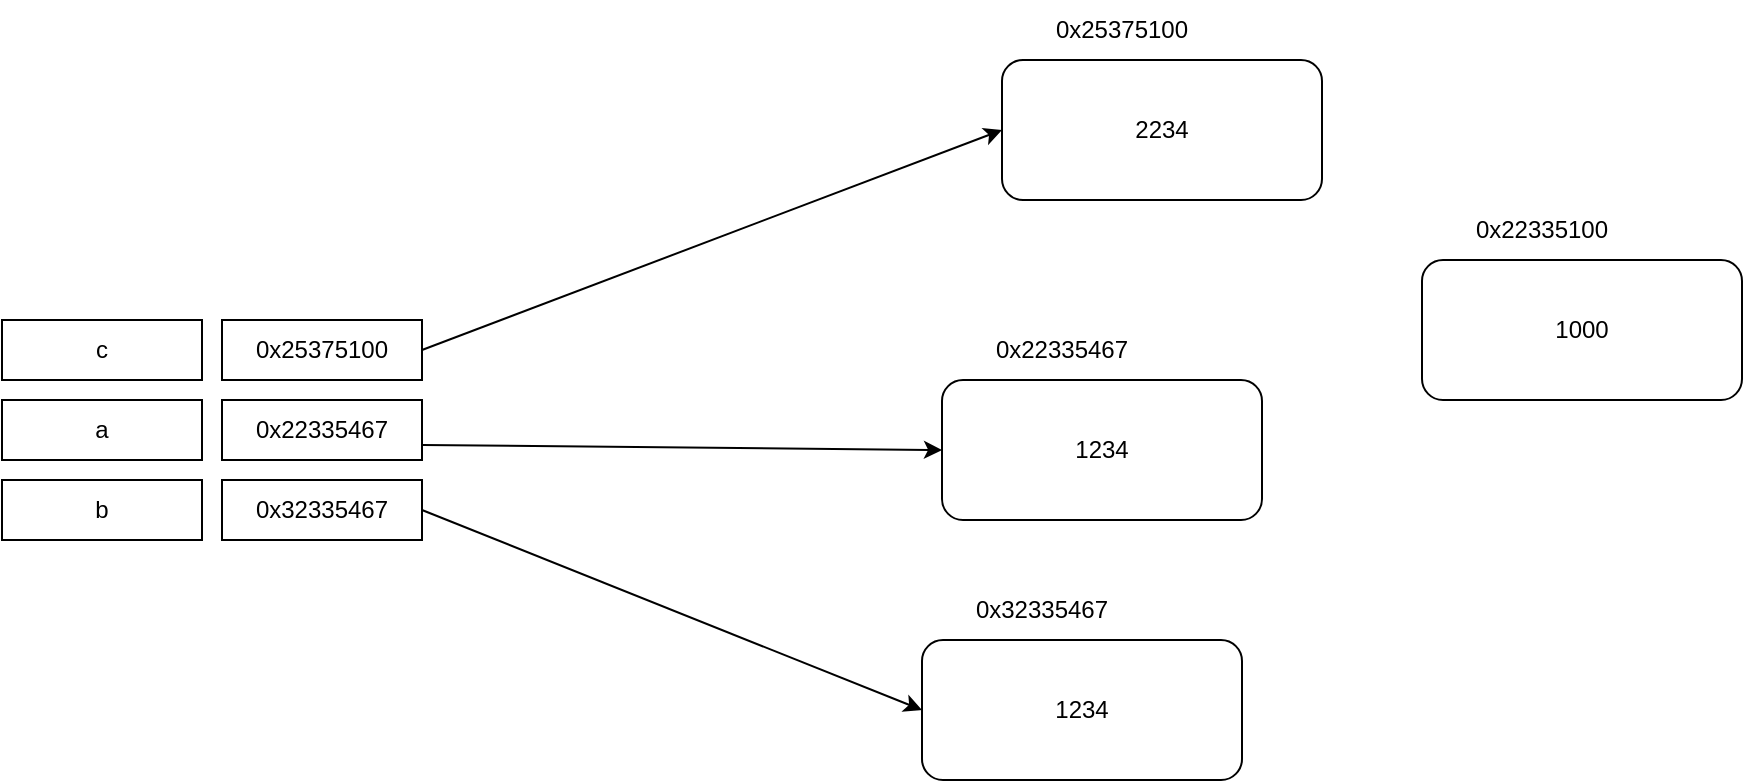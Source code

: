 <mxfile version="24.7.16">
  <diagram name="Page-1" id="USfhUaTbzPlI9kwWeMp2">
    <mxGraphModel dx="1160" dy="1555" grid="1" gridSize="10" guides="1" tooltips="1" connect="1" arrows="1" fold="1" page="1" pageScale="1" pageWidth="850" pageHeight="1100" math="0" shadow="0">
      <root>
        <mxCell id="0" />
        <mxCell id="1" parent="0" />
        <mxCell id="7a5-cRTvwAwfPGt7wtdR-1" value="1234" style="rounded=1;whiteSpace=wrap;html=1;" vertex="1" parent="1">
          <mxGeometry x="500" y="100" width="160" height="70" as="geometry" />
        </mxCell>
        <mxCell id="7a5-cRTvwAwfPGt7wtdR-2" value="0x22335467" style="text;html=1;align=center;verticalAlign=middle;whiteSpace=wrap;rounded=0;" vertex="1" parent="1">
          <mxGeometry x="500" y="70" width="120" height="30" as="geometry" />
        </mxCell>
        <mxCell id="7a5-cRTvwAwfPGt7wtdR-3" value="a" style="rounded=0;whiteSpace=wrap;html=1;" vertex="1" parent="1">
          <mxGeometry x="30" y="110" width="100" height="30" as="geometry" />
        </mxCell>
        <mxCell id="7a5-cRTvwAwfPGt7wtdR-5" style="rounded=0;orthogonalLoop=1;jettySize=auto;html=1;exitX=1;exitY=0.75;exitDx=0;exitDy=0;entryX=0;entryY=0.5;entryDx=0;entryDy=0;" edge="1" parent="1" source="7a5-cRTvwAwfPGt7wtdR-4" target="7a5-cRTvwAwfPGt7wtdR-1">
          <mxGeometry relative="1" as="geometry" />
        </mxCell>
        <mxCell id="7a5-cRTvwAwfPGt7wtdR-4" value="0x22335467" style="rounded=0;whiteSpace=wrap;html=1;" vertex="1" parent="1">
          <mxGeometry x="140" y="110" width="100" height="30" as="geometry" />
        </mxCell>
        <mxCell id="7a5-cRTvwAwfPGt7wtdR-6" value="1234" style="rounded=1;whiteSpace=wrap;html=1;" vertex="1" parent="1">
          <mxGeometry x="490" y="230" width="160" height="70" as="geometry" />
        </mxCell>
        <mxCell id="7a5-cRTvwAwfPGt7wtdR-7" value="0x32335467" style="text;html=1;align=center;verticalAlign=middle;whiteSpace=wrap;rounded=0;" vertex="1" parent="1">
          <mxGeometry x="490" y="200" width="120" height="30" as="geometry" />
        </mxCell>
        <mxCell id="7a5-cRTvwAwfPGt7wtdR-8" value="b" style="rounded=0;whiteSpace=wrap;html=1;" vertex="1" parent="1">
          <mxGeometry x="30" y="150" width="100" height="30" as="geometry" />
        </mxCell>
        <mxCell id="7a5-cRTvwAwfPGt7wtdR-10" style="rounded=0;orthogonalLoop=1;jettySize=auto;html=1;exitX=1;exitY=0.5;exitDx=0;exitDy=0;entryX=0;entryY=0.5;entryDx=0;entryDy=0;" edge="1" parent="1" source="7a5-cRTvwAwfPGt7wtdR-9" target="7a5-cRTvwAwfPGt7wtdR-6">
          <mxGeometry relative="1" as="geometry" />
        </mxCell>
        <mxCell id="7a5-cRTvwAwfPGt7wtdR-9" value="0x32335467" style="rounded=0;whiteSpace=wrap;html=1;" vertex="1" parent="1">
          <mxGeometry x="140" y="150" width="100" height="30" as="geometry" />
        </mxCell>
        <mxCell id="7a5-cRTvwAwfPGt7wtdR-11" value="0x25375100" style="rounded=0;whiteSpace=wrap;html=1;" vertex="1" parent="1">
          <mxGeometry x="140" y="70" width="100" height="30" as="geometry" />
        </mxCell>
        <mxCell id="7a5-cRTvwAwfPGt7wtdR-12" value="c" style="rounded=0;whiteSpace=wrap;html=1;" vertex="1" parent="1">
          <mxGeometry x="30" y="70" width="100" height="30" as="geometry" />
        </mxCell>
        <mxCell id="7a5-cRTvwAwfPGt7wtdR-13" style="rounded=0;orthogonalLoop=1;jettySize=auto;html=1;exitX=1;exitY=0.5;exitDx=0;exitDy=0;entryX=0;entryY=0.5;entryDx=0;entryDy=0;" edge="1" parent="1" source="7a5-cRTvwAwfPGt7wtdR-11" target="7a5-cRTvwAwfPGt7wtdR-16">
          <mxGeometry relative="1" as="geometry" />
        </mxCell>
        <mxCell id="7a5-cRTvwAwfPGt7wtdR-14" value="1000" style="rounded=1;whiteSpace=wrap;html=1;" vertex="1" parent="1">
          <mxGeometry x="740" y="40" width="160" height="70" as="geometry" />
        </mxCell>
        <mxCell id="7a5-cRTvwAwfPGt7wtdR-15" value="0x22335100" style="text;html=1;align=center;verticalAlign=middle;whiteSpace=wrap;rounded=0;" vertex="1" parent="1">
          <mxGeometry x="740" y="10" width="120" height="30" as="geometry" />
        </mxCell>
        <mxCell id="7a5-cRTvwAwfPGt7wtdR-16" value="2234" style="rounded=1;whiteSpace=wrap;html=1;" vertex="1" parent="1">
          <mxGeometry x="530" y="-60" width="160" height="70" as="geometry" />
        </mxCell>
        <mxCell id="7a5-cRTvwAwfPGt7wtdR-17" value="0x25375100" style="text;html=1;align=center;verticalAlign=middle;whiteSpace=wrap;rounded=0;" vertex="1" parent="1">
          <mxGeometry x="530" y="-90" width="120" height="30" as="geometry" />
        </mxCell>
      </root>
    </mxGraphModel>
  </diagram>
</mxfile>
